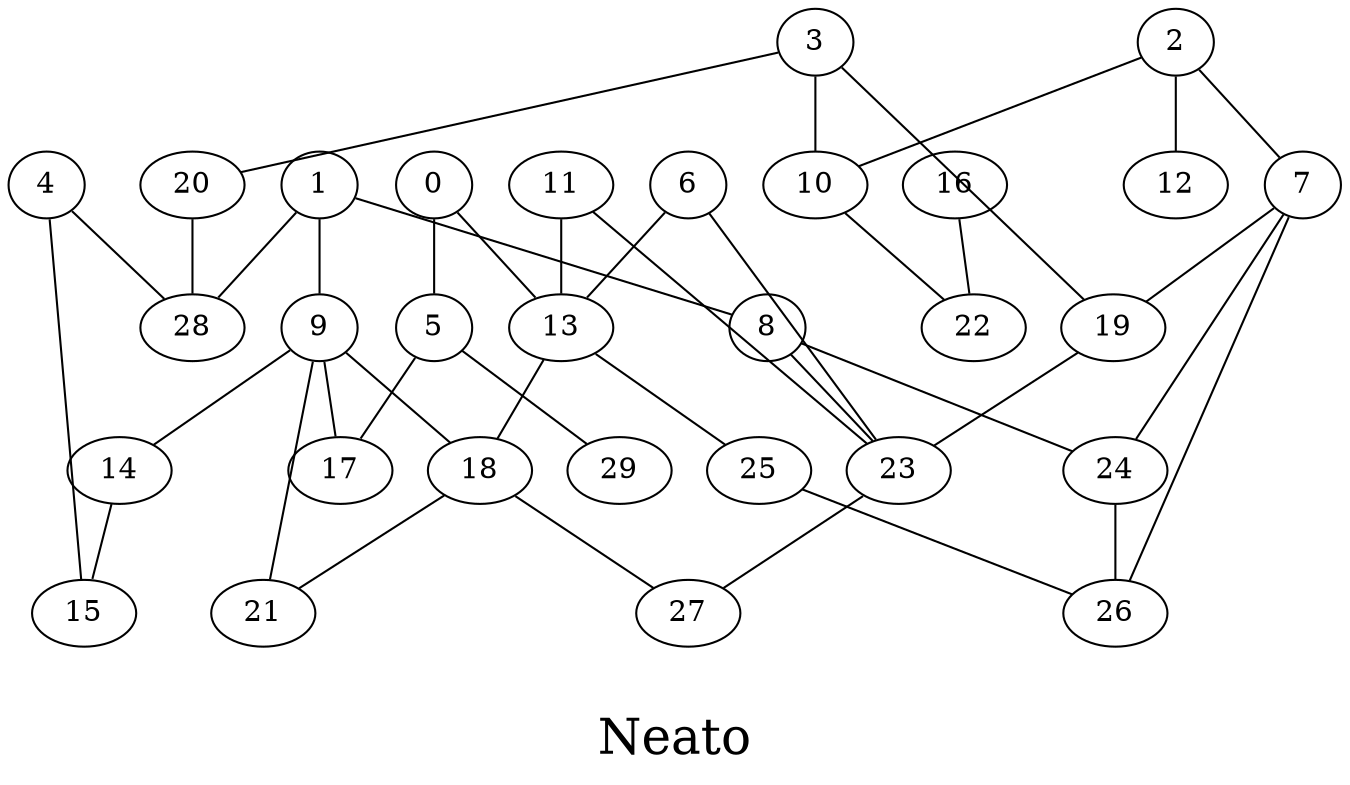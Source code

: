 /*****
Neato
*****/

graph G {
  graph [splines=false overlap=false]
  node  [shape=ellipse, width=0.3, height=0.3]
  0 ;
  5 ;
  13 ;
  1 ;
  8 ;
  9 ;
  28 ;
  2 ;
  7 ;
  10 ;
  12 ;
  3 ;
  19 ;
  20 ;
  4 ;
  15 ;
  17 ;
  29 ;
  6 ;
  23 ;
  24 ;
  26 ;
  14 ;
  18 ;
  21 ;
  22 ;
  11 ;
  25 ;
  16 ;
  27 ;
  0 -- 5;
  0 -- 13;
  5 -- 17;
  5 -- 29;
  13 -- 18;
  13 -- 25;
  1 -- 8;
  1 -- 9;
  1 -- 28;
  8 -- 23;
  8 -- 24;
  9 -- 14;
  9 -- 17;
  9 -- 18;
  9 -- 21;
  2 -- 7;
  2 -- 10;
  2 -- 12;
  7 -- 19;
  7 -- 24;
  7 -- 26;
  10 -- 22;
  3 -- 10;
  3 -- 19;
  3 -- 20;
  19 -- 23;
  20 -- 28;
  4 -- 15;
  4 -- 28;
  6 -- 13;
  6 -- 23;
  23 -- 27;
  24 -- 26;
  14 -- 15;
  18 -- 21;
  18 -- 27;
  11 -- 13;
  11 -- 23;
  25 -- 26;
  16 -- 22;
  label = "\nNeato\n";  fontsize=24;
}
